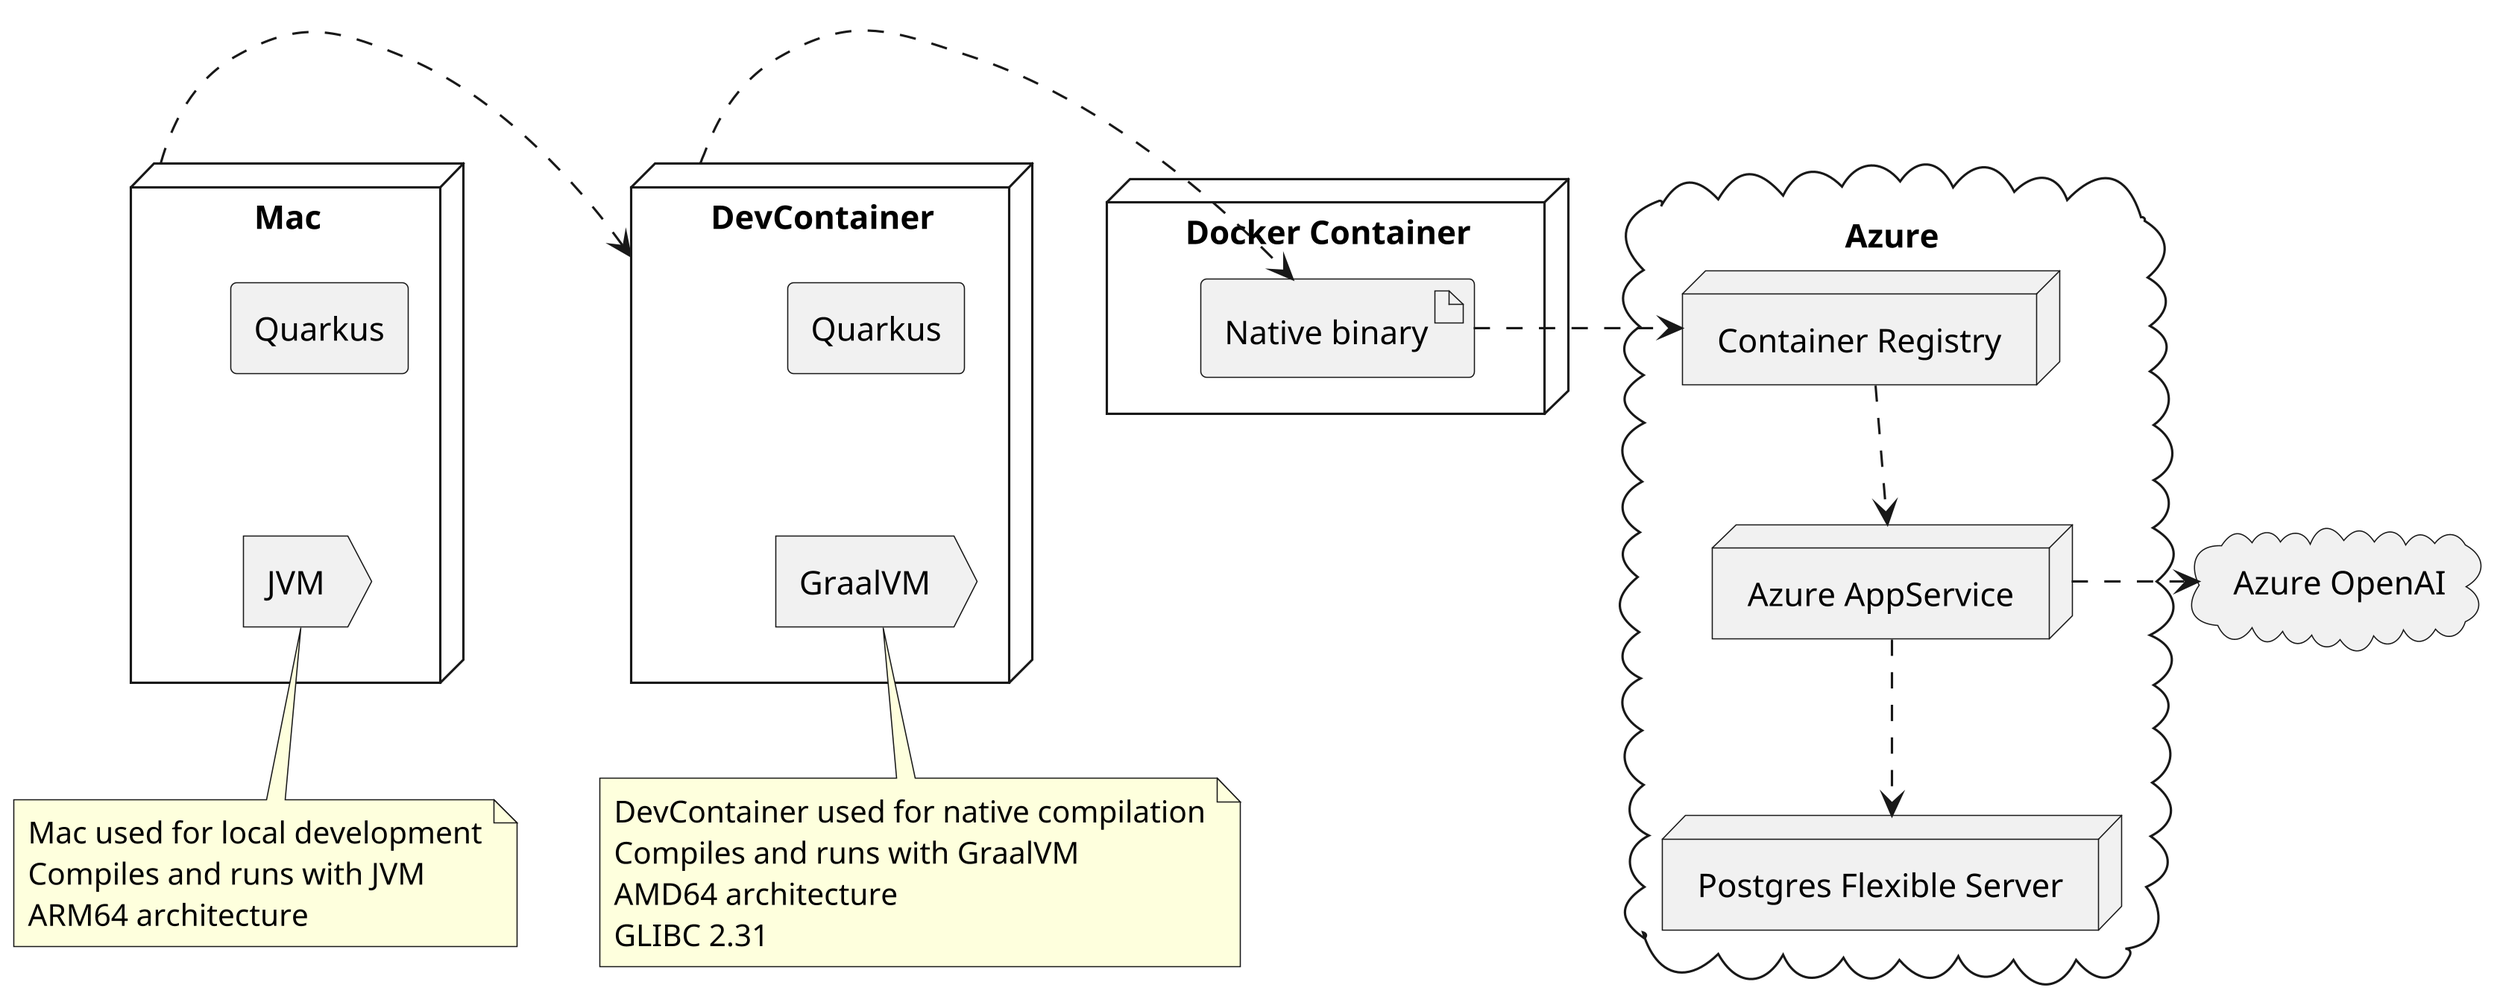 @startuml
skinparam dpi 300

'left to right direction

node "Mac" as mac {
  agent Quarkus as macquarkus
  action JVM as macjvm
}
note bottom
  Mac used for local development
  Compiles and runs with JVM
  ARM64 architecture
end note

node "DevContainer" as devcontainer {
  agent Quarkus as devcontainerquarkus
  action GraalVM as devcontainergraal
}
note bottom
  DevContainer used for native compilation
  Compiles and runs with GraalVM
  AMD64 architecture
  GLIBC 2.31
end note

cloud "Azure" as azure {
  node "Container Registry" as azurecr
  node "Azure AppService" as azureappservice
  node "Postgres Flexible Server" as azurepostgres
}

node "Docker Container" as docker {
  artifact "Native binary" as binary
}

cloud "Azure OpenAI" as openAI

mac .right.> devcontainer
devcontainer .right.> binary
binary .right.> azurecr

azurecr ..> azureappservice
azureappservice ..> azurepostgres
azureappservice .> openAI

macquarkus -[hidden]-> macjvm
devcontainerquarkus -[hidden]-> devcontainergraal
@enduml
